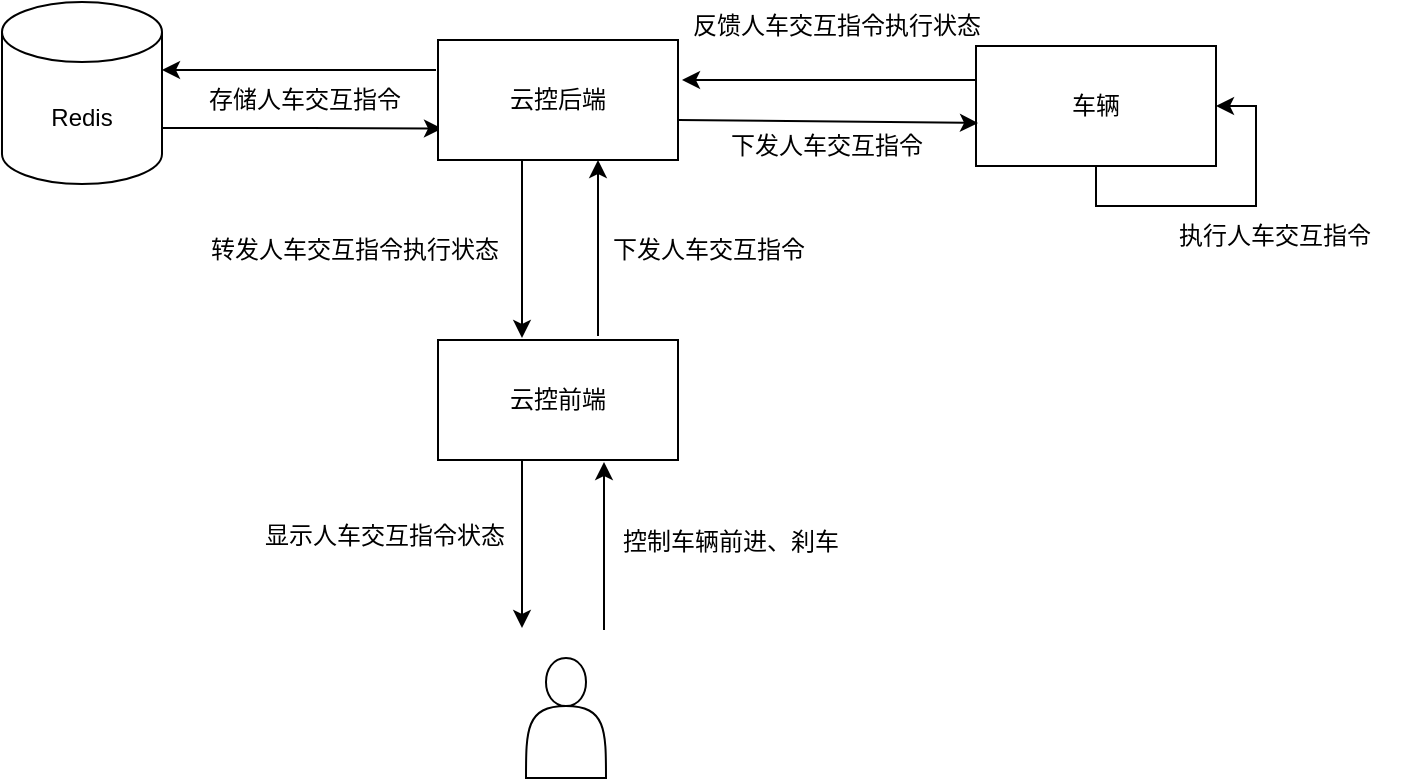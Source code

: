 <mxfile version="21.7.2" type="github">
  <diagram name="第 1 页" id="QVIKFMMg18xOAisxXLAs">
    <mxGraphModel dx="954" dy="-190" grid="0" gridSize="10" guides="1" tooltips="1" connect="1" arrows="1" fold="1" page="0" pageScale="1" pageWidth="827" pageHeight="1169" math="0" shadow="0">
      <root>
        <mxCell id="0" />
        <mxCell id="1" parent="0" />
        <mxCell id="yRf3vOdz1kJbRVKW5ZLv-19" value="云控前端" style="rounded=0;whiteSpace=wrap;html=1;" vertex="1" parent="1">
          <mxGeometry x="368" y="1053" width="120" height="60" as="geometry" />
        </mxCell>
        <mxCell id="yRf3vOdz1kJbRVKW5ZLv-24" value="" style="shape=actor;whiteSpace=wrap;html=1;" vertex="1" parent="1">
          <mxGeometry x="412" y="1212" width="40" height="60" as="geometry" />
        </mxCell>
        <mxCell id="yRf3vOdz1kJbRVKW5ZLv-35" style="edgeStyle=orthogonalEdgeStyle;rounded=0;orthogonalLoop=1;jettySize=auto;html=1;exitX=1;exitY=0;exitDx=0;exitDy=60.75;exitPerimeter=0;" edge="1" parent="1">
          <mxGeometry relative="1" as="geometry">
            <mxPoint x="370" y="947.25" as="targetPoint" />
            <mxPoint x="228" y="947" as="sourcePoint" />
            <Array as="points">
              <mxPoint x="304" y="947.25" />
              <mxPoint x="304" y="948.25" />
            </Array>
          </mxGeometry>
        </mxCell>
        <mxCell id="yRf3vOdz1kJbRVKW5ZLv-28" value="Redis" style="shape=cylinder3;whiteSpace=wrap;html=1;boundedLbl=1;backgroundOutline=1;size=15;" vertex="1" parent="1">
          <mxGeometry x="150" y="884" width="80" height="91" as="geometry" />
        </mxCell>
        <mxCell id="yRf3vOdz1kJbRVKW5ZLv-29" value="云控后端" style="rounded=0;whiteSpace=wrap;html=1;" vertex="1" parent="1">
          <mxGeometry x="368" y="903" width="120" height="60" as="geometry" />
        </mxCell>
        <mxCell id="yRf3vOdz1kJbRVKW5ZLv-30" value="车辆" style="rounded=0;whiteSpace=wrap;html=1;" vertex="1" parent="1">
          <mxGeometry x="637" y="906" width="120" height="60" as="geometry" />
        </mxCell>
        <mxCell id="yRf3vOdz1kJbRVKW5ZLv-34" value="" style="endArrow=classic;html=1;rounded=0;entryX=0.008;entryY=0.883;entryDx=0;entryDy=0;entryPerimeter=0;" edge="1" parent="1">
          <mxGeometry width="50" height="50" relative="1" as="geometry">
            <mxPoint x="488" y="943" as="sourcePoint" />
            <mxPoint x="638" y="944.5" as="targetPoint" />
          </mxGeometry>
        </mxCell>
        <mxCell id="yRf3vOdz1kJbRVKW5ZLv-36" value="" style="endArrow=classic;html=1;rounded=0;exitX=0.35;exitY=1;exitDx=0;exitDy=0;exitPerimeter=0;" edge="1" parent="1" source="yRf3vOdz1kJbRVKW5ZLv-29">
          <mxGeometry width="50" height="50" relative="1" as="geometry">
            <mxPoint x="413" y="963" as="sourcePoint" />
            <mxPoint x="410" y="1052" as="targetPoint" />
          </mxGeometry>
        </mxCell>
        <mxCell id="yRf3vOdz1kJbRVKW5ZLv-37" value="" style="endArrow=classic;html=1;rounded=0;" edge="1" parent="1">
          <mxGeometry width="50" height="50" relative="1" as="geometry">
            <mxPoint x="410" y="1113" as="sourcePoint" />
            <mxPoint x="410" y="1197" as="targetPoint" />
          </mxGeometry>
        </mxCell>
        <mxCell id="yRf3vOdz1kJbRVKW5ZLv-38" value="" style="endArrow=classic;html=1;rounded=0;" edge="1" parent="1">
          <mxGeometry width="50" height="50" relative="1" as="geometry">
            <mxPoint x="451" y="1198" as="sourcePoint" />
            <mxPoint x="451" y="1114" as="targetPoint" />
          </mxGeometry>
        </mxCell>
        <mxCell id="yRf3vOdz1kJbRVKW5ZLv-39" value="" style="endArrow=classic;html=1;rounded=0;" edge="1" parent="1">
          <mxGeometry width="50" height="50" relative="1" as="geometry">
            <mxPoint x="448" y="1051" as="sourcePoint" />
            <mxPoint x="448" y="963" as="targetPoint" />
          </mxGeometry>
        </mxCell>
        <mxCell id="yRf3vOdz1kJbRVKW5ZLv-40" value="" style="endArrow=classic;html=1;rounded=0;" edge="1" parent="1">
          <mxGeometry width="50" height="50" relative="1" as="geometry">
            <mxPoint x="637" y="923" as="sourcePoint" />
            <mxPoint x="490" y="923" as="targetPoint" />
          </mxGeometry>
        </mxCell>
        <mxCell id="yRf3vOdz1kJbRVKW5ZLv-41" value="" style="endArrow=classic;html=1;rounded=0;" edge="1" parent="1">
          <mxGeometry width="50" height="50" relative="1" as="geometry">
            <mxPoint x="367" y="918" as="sourcePoint" />
            <mxPoint x="230" y="918" as="targetPoint" />
          </mxGeometry>
        </mxCell>
        <mxCell id="yRf3vOdz1kJbRVKW5ZLv-42" value="控制车辆前进、刹车" style="text;strokeColor=none;align=center;fillColor=none;html=1;verticalAlign=middle;whiteSpace=wrap;rounded=0;" vertex="1" parent="1">
          <mxGeometry x="440" y="1144" width="149" height="20" as="geometry" />
        </mxCell>
        <mxCell id="yRf3vOdz1kJbRVKW5ZLv-43" value="下发人车交互指令" style="text;strokeColor=none;align=center;fillColor=none;html=1;verticalAlign=middle;whiteSpace=wrap;rounded=0;" vertex="1" parent="1">
          <mxGeometry x="429" y="998" width="149" height="20" as="geometry" />
        </mxCell>
        <mxCell id="yRf3vOdz1kJbRVKW5ZLv-44" value="反馈人车交互指令执行状态" style="text;strokeColor=none;align=center;fillColor=none;html=1;verticalAlign=middle;whiteSpace=wrap;rounded=0;" vertex="1" parent="1">
          <mxGeometry x="493" y="886" width="149" height="20" as="geometry" />
        </mxCell>
        <mxCell id="yRf3vOdz1kJbRVKW5ZLv-45" value="转发人车交互指令执行状态" style="text;strokeColor=none;align=center;fillColor=none;html=1;verticalAlign=middle;whiteSpace=wrap;rounded=0;" vertex="1" parent="1">
          <mxGeometry x="252" y="998" width="149" height="20" as="geometry" />
        </mxCell>
        <mxCell id="yRf3vOdz1kJbRVKW5ZLv-46" value="显示人车交互指令状态" style="text;strokeColor=none;align=center;fillColor=none;html=1;verticalAlign=middle;whiteSpace=wrap;rounded=0;" vertex="1" parent="1">
          <mxGeometry x="267" y="1141" width="149" height="20" as="geometry" />
        </mxCell>
        <mxCell id="yRf3vOdz1kJbRVKW5ZLv-47" value="下发人车交互指令" style="text;strokeColor=none;align=center;fillColor=none;html=1;verticalAlign=middle;whiteSpace=wrap;rounded=0;" vertex="1" parent="1">
          <mxGeometry x="488" y="946" width="149" height="20" as="geometry" />
        </mxCell>
        <mxCell id="yRf3vOdz1kJbRVKW5ZLv-48" style="edgeStyle=orthogonalEdgeStyle;rounded=0;orthogonalLoop=1;jettySize=auto;html=1;exitX=0.5;exitY=1;exitDx=0;exitDy=0;entryX=1;entryY=0.5;entryDx=0;entryDy=0;" edge="1" parent="1" source="yRf3vOdz1kJbRVKW5ZLv-30" target="yRf3vOdz1kJbRVKW5ZLv-30">
          <mxGeometry relative="1" as="geometry" />
        </mxCell>
        <mxCell id="yRf3vOdz1kJbRVKW5ZLv-49" value="执行人车交互指令" style="text;strokeColor=none;align=center;fillColor=none;html=1;verticalAlign=middle;whiteSpace=wrap;rounded=0;" vertex="1" parent="1">
          <mxGeometry x="712" y="991" width="149" height="20" as="geometry" />
        </mxCell>
        <mxCell id="yRf3vOdz1kJbRVKW5ZLv-50" value="存储人车交互指令" style="text;strokeColor=none;align=center;fillColor=none;html=1;verticalAlign=middle;whiteSpace=wrap;rounded=0;" vertex="1" parent="1">
          <mxGeometry x="227" y="923" width="149" height="20" as="geometry" />
        </mxCell>
      </root>
    </mxGraphModel>
  </diagram>
</mxfile>
